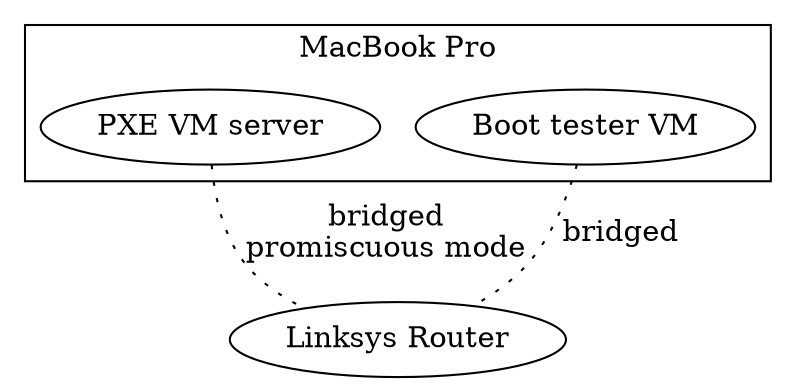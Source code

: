graph G {
	router [label="Linksys Router"];
	
	subgraph clusterH {
		label = "MacBook Pro";
		pxe_vm [label="PXE VM server"];
		boot_tester [label="Boot tester VM"];
	}

	pxe_vm -- router [label="bridged\npromiscuous mode", style=dotted];
	boot_tester -- router [label="bridged", style=dotted];
}
